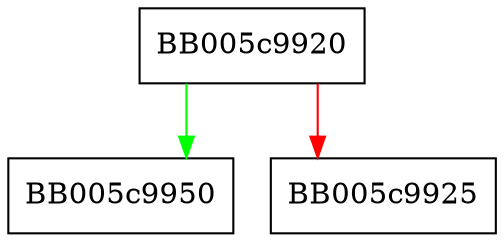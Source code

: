 digraph evp_keymgmt_util_clear_operation_cache {
  node [shape="box"];
  graph [splines=ortho];
  BB005c9920 -> BB005c9950 [color="green"];
  BB005c9920 -> BB005c9925 [color="red"];
}